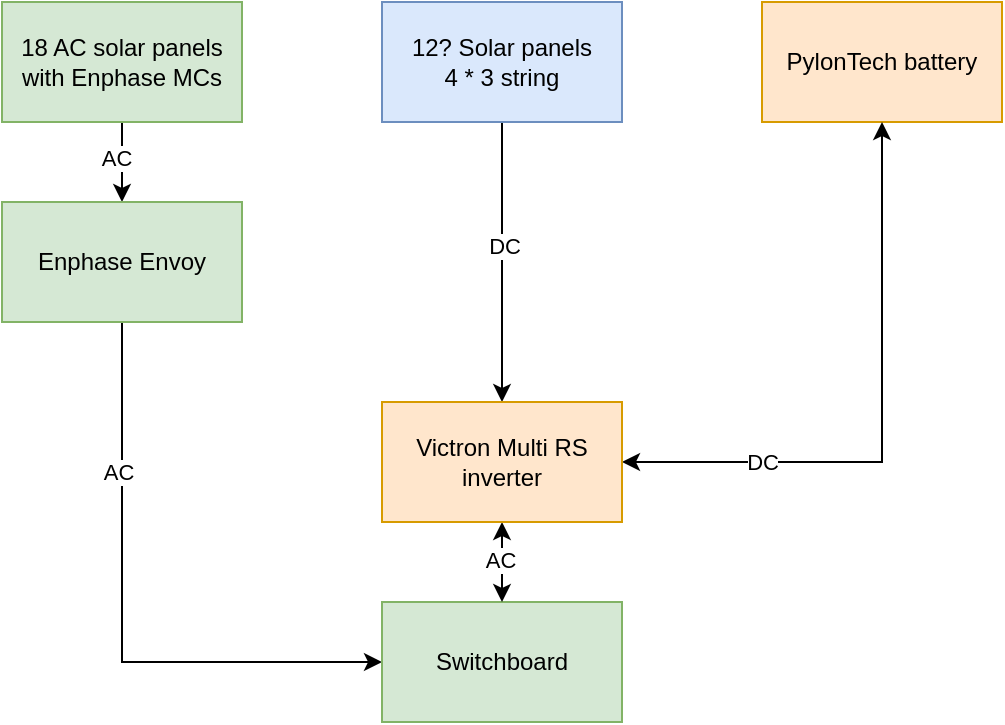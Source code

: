<mxfile version="28.2.8">
  <diagram name="Page-1" id="QiZ6rhvHV-TcquGfGFem">
    <mxGraphModel dx="821" dy="592" grid="1" gridSize="10" guides="1" tooltips="1" connect="1" arrows="1" fold="1" page="1" pageScale="1" pageWidth="850" pageHeight="1100" math="0" shadow="0">
      <root>
        <mxCell id="0" />
        <mxCell id="1" parent="0" />
        <mxCell id="VGD3QAMZVpgs-QcJeWXb-2" style="edgeStyle=orthogonalEdgeStyle;rounded=0;orthogonalLoop=1;jettySize=auto;html=1;" parent="1" source="VGD3QAMZVpgs-QcJeWXb-1" target="VGD3QAMZVpgs-QcJeWXb-3" edge="1">
          <mxGeometry relative="1" as="geometry">
            <mxPoint x="140" y="380" as="targetPoint" />
          </mxGeometry>
        </mxCell>
        <mxCell id="VGD3QAMZVpgs-QcJeWXb-17" value="AC" style="edgeLabel;html=1;align=center;verticalAlign=middle;resizable=0;points=[];" parent="VGD3QAMZVpgs-QcJeWXb-2" vertex="1" connectable="0">
          <mxGeometry x="-0.125" y="-3" relative="1" as="geometry">
            <mxPoint as="offset" />
          </mxGeometry>
        </mxCell>
        <mxCell id="VGD3QAMZVpgs-QcJeWXb-1" value="18 AC solar panels&lt;div&gt;with Enphase MCs&lt;/div&gt;" style="rounded=0;whiteSpace=wrap;html=1;fillColor=#d5e8d4;strokeColor=#82b366;" parent="1" vertex="1">
          <mxGeometry x="140" y="220" width="120" height="60" as="geometry" />
        </mxCell>
        <mxCell id="VGD3QAMZVpgs-QcJeWXb-5" value="" style="edgeStyle=orthogonalEdgeStyle;rounded=0;orthogonalLoop=1;jettySize=auto;html=1;exitX=0.5;exitY=1;exitDx=0;exitDy=0;entryX=0;entryY=0.5;entryDx=0;entryDy=0;" parent="1" source="VGD3QAMZVpgs-QcJeWXb-3" target="VGD3QAMZVpgs-QcJeWXb-4" edge="1">
          <mxGeometry relative="1" as="geometry">
            <mxPoint x="200" y="380" as="sourcePoint" />
            <mxPoint x="390" y="550" as="targetPoint" />
            <Array as="points">
              <mxPoint x="200" y="550" />
            </Array>
          </mxGeometry>
        </mxCell>
        <mxCell id="VGD3QAMZVpgs-QcJeWXb-18" value="AC" style="edgeLabel;html=1;align=center;verticalAlign=middle;resizable=0;points=[];" parent="VGD3QAMZVpgs-QcJeWXb-5" vertex="1" connectable="0">
          <mxGeometry x="-0.504" y="-2" relative="1" as="geometry">
            <mxPoint as="offset" />
          </mxGeometry>
        </mxCell>
        <mxCell id="VGD3QAMZVpgs-QcJeWXb-3" value="Enphase Envoy" style="rounded=0;whiteSpace=wrap;html=1;fillColor=#d5e8d4;strokeColor=#82b366;" parent="1" vertex="1">
          <mxGeometry x="140" y="320" width="120" height="60" as="geometry" />
        </mxCell>
        <mxCell id="VGD3QAMZVpgs-QcJeWXb-4" value="Switchboard" style="rounded=0;whiteSpace=wrap;html=1;fillColor=#d5e8d4;strokeColor=#82b366;" parent="1" vertex="1">
          <mxGeometry x="330" y="520" width="120" height="60" as="geometry" />
        </mxCell>
        <mxCell id="VGD3QAMZVpgs-QcJeWXb-6" value="PylonTech battery" style="rounded=0;whiteSpace=wrap;html=1;fillColor=#ffe6cc;strokeColor=#d79b00;" parent="1" vertex="1">
          <mxGeometry x="520" y="220" width="120" height="60" as="geometry" />
        </mxCell>
        <mxCell id="VGD3QAMZVpgs-QcJeWXb-8" style="edgeStyle=orthogonalEdgeStyle;rounded=0;orthogonalLoop=1;jettySize=auto;html=1;entryX=0.5;entryY=0;entryDx=0;entryDy=0;" parent="1" source="VGD3QAMZVpgs-QcJeWXb-7" target="VGD3QAMZVpgs-QcJeWXb-10" edge="1">
          <mxGeometry relative="1" as="geometry">
            <mxPoint x="390" y="320" as="targetPoint" />
          </mxGeometry>
        </mxCell>
        <mxCell id="VGD3QAMZVpgs-QcJeWXb-14" value="DC" style="edgeLabel;html=1;align=center;verticalAlign=middle;resizable=0;points=[];" parent="VGD3QAMZVpgs-QcJeWXb-8" vertex="1" connectable="0">
          <mxGeometry x="-0.125" y="1" relative="1" as="geometry">
            <mxPoint as="offset" />
          </mxGeometry>
        </mxCell>
        <mxCell id="VGD3QAMZVpgs-QcJeWXb-7" value="12? Solar panels&lt;div&gt;4 * 3 string&lt;/div&gt;" style="rounded=0;whiteSpace=wrap;html=1;fillColor=#dae8fc;strokeColor=#6c8ebf;" parent="1" vertex="1">
          <mxGeometry x="330" y="220" width="120" height="60" as="geometry" />
        </mxCell>
        <mxCell id="VGD3QAMZVpgs-QcJeWXb-12" style="edgeStyle=orthogonalEdgeStyle;rounded=0;orthogonalLoop=1;jettySize=auto;html=1;entryX=0.5;entryY=1;entryDx=0;entryDy=0;startArrow=classic;startFill=1;" parent="1" source="VGD3QAMZVpgs-QcJeWXb-10" target="VGD3QAMZVpgs-QcJeWXb-6" edge="1">
          <mxGeometry relative="1" as="geometry" />
        </mxCell>
        <mxCell id="VGD3QAMZVpgs-QcJeWXb-16" value="DC" style="edgeLabel;html=1;align=center;verticalAlign=middle;resizable=0;points=[];" parent="VGD3QAMZVpgs-QcJeWXb-12" vertex="1" connectable="0">
          <mxGeometry x="-0.373" y="3" relative="1" as="geometry">
            <mxPoint x="-24" y="3" as="offset" />
          </mxGeometry>
        </mxCell>
        <mxCell id="VGD3QAMZVpgs-QcJeWXb-13" style="edgeStyle=orthogonalEdgeStyle;rounded=0;orthogonalLoop=1;jettySize=auto;html=1;entryX=0.5;entryY=0;entryDx=0;entryDy=0;startArrow=classic;startFill=1;" parent="1" source="VGD3QAMZVpgs-QcJeWXb-10" target="VGD3QAMZVpgs-QcJeWXb-4" edge="1">
          <mxGeometry relative="1" as="geometry" />
        </mxCell>
        <mxCell id="VGD3QAMZVpgs-QcJeWXb-19" value="AC" style="edgeLabel;html=1;align=center;verticalAlign=middle;resizable=0;points=[];" parent="VGD3QAMZVpgs-QcJeWXb-13" vertex="1" connectable="0">
          <mxGeometry x="-0.05" y="-1" relative="1" as="geometry">
            <mxPoint as="offset" />
          </mxGeometry>
        </mxCell>
        <mxCell id="VGD3QAMZVpgs-QcJeWXb-10" value="Victron Multi RS inverter" style="rounded=0;whiteSpace=wrap;html=1;fillColor=#ffe6cc;strokeColor=#d79b00;" parent="1" vertex="1">
          <mxGeometry x="330" y="420" width="120" height="60" as="geometry" />
        </mxCell>
      </root>
    </mxGraphModel>
  </diagram>
</mxfile>
